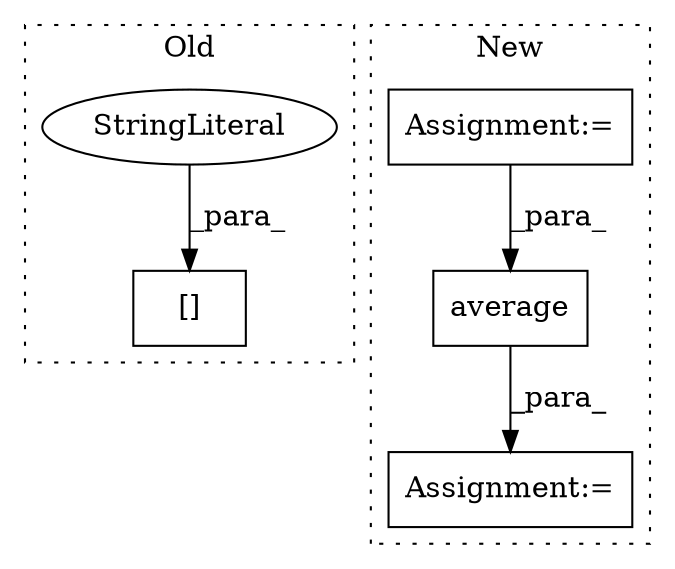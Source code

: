 digraph G {
subgraph cluster0 {
1 [label="[]" a="2" s="2815,2862" l="37,1" shape="box"];
5 [label="StringLiteral" a="45" s="2852" l="10" shape="ellipse"];
label = "Old";
style="dotted";
}
subgraph cluster1 {
2 [label="average" a="32" s="3393,3415" l="8,1" shape="box"];
3 [label="Assignment:=" a="7" s="3385" l="1" shape="box"];
4 [label="Assignment:=" a="7" s="3342" l="1" shape="box"];
label = "New";
style="dotted";
}
2 -> 3 [label="_para_"];
4 -> 2 [label="_para_"];
5 -> 1 [label="_para_"];
}